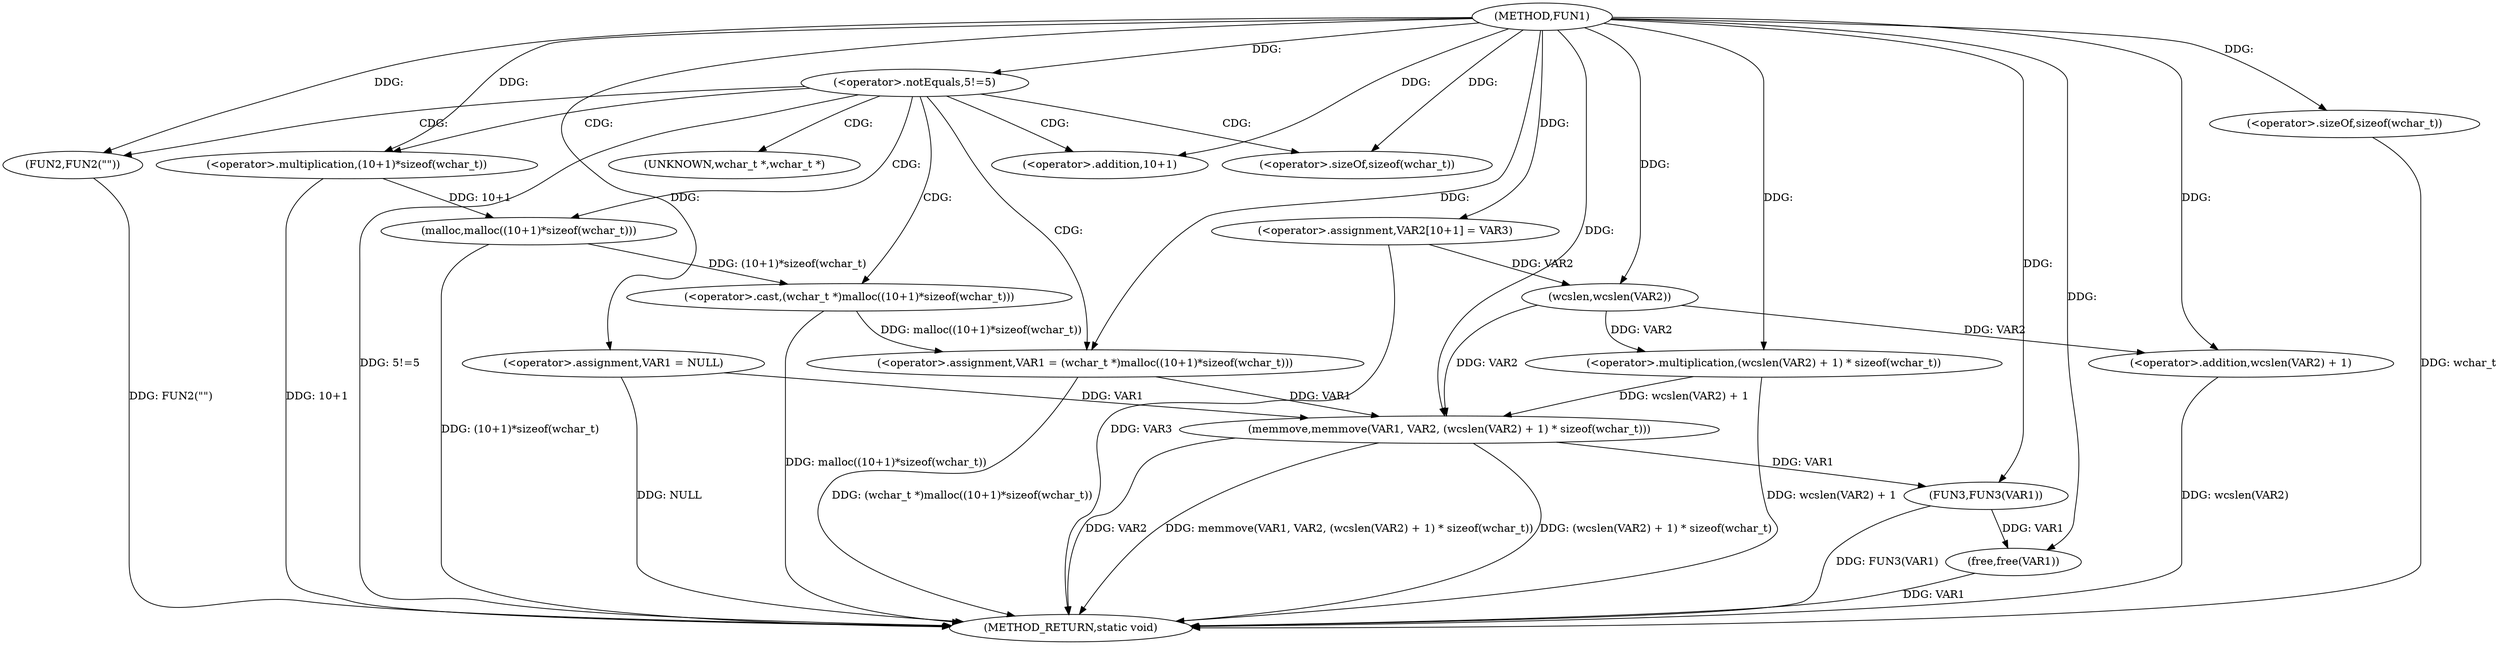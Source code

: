 digraph FUN1 {  
"1000100" [label = "(METHOD,FUN1)" ]
"1000145" [label = "(METHOD_RETURN,static void)" ]
"1000103" [label = "(<operator>.assignment,VAR1 = NULL)" ]
"1000107" [label = "(<operator>.notEquals,5!=5)" ]
"1000111" [label = "(FUN2,FUN2(\"\"))" ]
"1000115" [label = "(<operator>.assignment,VAR1 = (wchar_t *)malloc((10+1)*sizeof(wchar_t)))" ]
"1000117" [label = "(<operator>.cast,(wchar_t *)malloc((10+1)*sizeof(wchar_t)))" ]
"1000119" [label = "(malloc,malloc((10+1)*sizeof(wchar_t)))" ]
"1000120" [label = "(<operator>.multiplication,(10+1)*sizeof(wchar_t))" ]
"1000121" [label = "(<operator>.addition,10+1)" ]
"1000124" [label = "(<operator>.sizeOf,sizeof(wchar_t))" ]
"1000128" [label = "(<operator>.assignment,VAR2[10+1] = VAR3)" ]
"1000131" [label = "(memmove,memmove(VAR1, VAR2, (wcslen(VAR2) + 1) * sizeof(wchar_t)))" ]
"1000134" [label = "(<operator>.multiplication,(wcslen(VAR2) + 1) * sizeof(wchar_t))" ]
"1000135" [label = "(<operator>.addition,wcslen(VAR2) + 1)" ]
"1000136" [label = "(wcslen,wcslen(VAR2))" ]
"1000139" [label = "(<operator>.sizeOf,sizeof(wchar_t))" ]
"1000141" [label = "(FUN3,FUN3(VAR1))" ]
"1000143" [label = "(free,free(VAR1))" ]
"1000118" [label = "(UNKNOWN,wchar_t *,wchar_t *)" ]
  "1000115" -> "1000145"  [ label = "DDG: (wchar_t *)malloc((10+1)*sizeof(wchar_t))"] 
  "1000128" -> "1000145"  [ label = "DDG: VAR3"] 
  "1000107" -> "1000145"  [ label = "DDG: 5!=5"] 
  "1000103" -> "1000145"  [ label = "DDG: NULL"] 
  "1000139" -> "1000145"  [ label = "DDG: wchar_t"] 
  "1000131" -> "1000145"  [ label = "DDG: VAR2"] 
  "1000117" -> "1000145"  [ label = "DDG: malloc((10+1)*sizeof(wchar_t))"] 
  "1000111" -> "1000145"  [ label = "DDG: FUN2(\"\")"] 
  "1000131" -> "1000145"  [ label = "DDG: memmove(VAR1, VAR2, (wcslen(VAR2) + 1) * sizeof(wchar_t))"] 
  "1000141" -> "1000145"  [ label = "DDG: FUN3(VAR1)"] 
  "1000143" -> "1000145"  [ label = "DDG: VAR1"] 
  "1000131" -> "1000145"  [ label = "DDG: (wcslen(VAR2) + 1) * sizeof(wchar_t)"] 
  "1000120" -> "1000145"  [ label = "DDG: 10+1"] 
  "1000134" -> "1000145"  [ label = "DDG: wcslen(VAR2) + 1"] 
  "1000119" -> "1000145"  [ label = "DDG: (10+1)*sizeof(wchar_t)"] 
  "1000135" -> "1000145"  [ label = "DDG: wcslen(VAR2)"] 
  "1000100" -> "1000103"  [ label = "DDG: "] 
  "1000100" -> "1000107"  [ label = "DDG: "] 
  "1000100" -> "1000111"  [ label = "DDG: "] 
  "1000117" -> "1000115"  [ label = "DDG: malloc((10+1)*sizeof(wchar_t))"] 
  "1000100" -> "1000115"  [ label = "DDG: "] 
  "1000119" -> "1000117"  [ label = "DDG: (10+1)*sizeof(wchar_t)"] 
  "1000120" -> "1000119"  [ label = "DDG: 10+1"] 
  "1000100" -> "1000120"  [ label = "DDG: "] 
  "1000100" -> "1000121"  [ label = "DDG: "] 
  "1000100" -> "1000124"  [ label = "DDG: "] 
  "1000100" -> "1000128"  [ label = "DDG: "] 
  "1000103" -> "1000131"  [ label = "DDG: VAR1"] 
  "1000115" -> "1000131"  [ label = "DDG: VAR1"] 
  "1000100" -> "1000131"  [ label = "DDG: "] 
  "1000136" -> "1000131"  [ label = "DDG: VAR2"] 
  "1000134" -> "1000131"  [ label = "DDG: wcslen(VAR2) + 1"] 
  "1000136" -> "1000134"  [ label = "DDG: VAR2"] 
  "1000100" -> "1000134"  [ label = "DDG: "] 
  "1000136" -> "1000135"  [ label = "DDG: VAR2"] 
  "1000128" -> "1000136"  [ label = "DDG: VAR2"] 
  "1000100" -> "1000136"  [ label = "DDG: "] 
  "1000100" -> "1000135"  [ label = "DDG: "] 
  "1000100" -> "1000139"  [ label = "DDG: "] 
  "1000131" -> "1000141"  [ label = "DDG: VAR1"] 
  "1000100" -> "1000141"  [ label = "DDG: "] 
  "1000141" -> "1000143"  [ label = "DDG: VAR1"] 
  "1000100" -> "1000143"  [ label = "DDG: "] 
  "1000107" -> "1000121"  [ label = "CDG: "] 
  "1000107" -> "1000124"  [ label = "CDG: "] 
  "1000107" -> "1000119"  [ label = "CDG: "] 
  "1000107" -> "1000115"  [ label = "CDG: "] 
  "1000107" -> "1000120"  [ label = "CDG: "] 
  "1000107" -> "1000117"  [ label = "CDG: "] 
  "1000107" -> "1000118"  [ label = "CDG: "] 
  "1000107" -> "1000111"  [ label = "CDG: "] 
}
